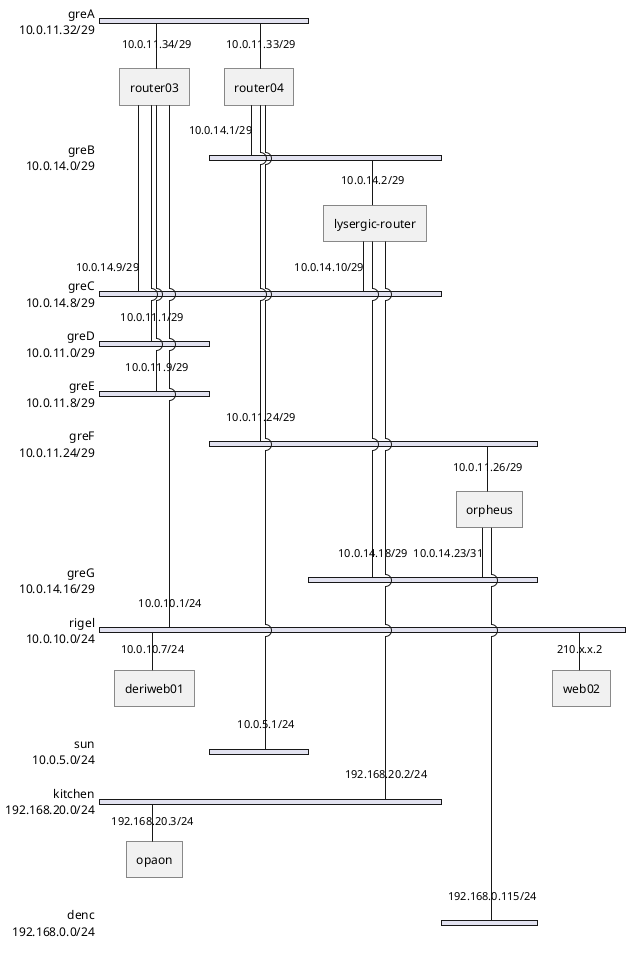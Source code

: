 @startuml
nwdiag {

  network greA {
      address = "10.0.11.32/29"
      router03 [address = "10.0.11.34/29"];
      router04 [address = "10.0.11.33/29"];
      }

  network greB {
      address = "10.0.14.0/29"
      router04 [address = "10.0.14.1/29"];
      lysergic-router [address = "10.0.14.2/29"];
      }

  network greC {
      address = "10.0.14.8/29"
      router03 [address = "10.0.14.9/29"];
      lysergic-router [address = "10.0.14.10/29"];
      }

  network greD {
      address = "10.0.11.0/29"
      router03 [address = "10.0.11.1/29"];
      }

  network greE {
      address = "10.0.11.8/29"
      router03 [address = "10.0.11.9/29"];
      }

  network greF {
      address = "10.0.11.24/29"
      router04 [address = "10.0.11.24/29"];
      orpheus [address = "10.0.11.26/29"];
      }

  network greG {
      address = "10.0.14.16/29"
      lysergic-router [address = "10.0.14.18/29"];
      orpheus [address = "10.0.14.23/31"];
      }

  network rigel {
      address = "10.0.10.0/24"
      router03 [address = "10.0.10.1/24"];
      deriweb01 [address = "10.0.10.7/24"];
      web02 [address = "210.x.x.2"];
      }

  network sun {
      address = "10.0.5.0/24"
      router04 [address = "10.0.5.1/24"];
      }

  network kitchen {
      address = "192.168.20.0/24"
      lysergic-router [address = "192.168.20.2/24"];
      opaon [address = "192.168.20.3/24"];
      }


  network denc {
      address = "192.168.0.0/24"
      orpheus [address = "192.168.0.115/24"];
  }
}
@enduml
